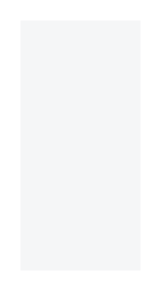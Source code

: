 <mxfile 
  version="25.0.2"
  >
  <diagram
    name="-"
    >
    <mxGraphModel
      grid="1" 
      gridSize="10" 
      guides="1" 
      tooltips="1" 
      connect="1" 
      arrows="1" 
      fold="1" 
      page="1" 
      pageScale="1" 
      pageWidth="1" 
      pageHeight="1" 
      math="0" 
      shadow="0"
      >
      <root>
        <mxCell
          id="page"
          />
        <mxCell
          id="root" 
          parent="page"
          />
        <mxCell
          style="verticalAlign=top;aspect=fixed;align=center;spacingLeft=5;spacingRight=5;spacingBottom=5;strokeColor=none;" 
          id="shape_" 
          parent="root" 
          value=" " 
          vertex="1"
          >
          <mxGeometry
            as="geometry" 
            width="80" 
            height="145" 
            x="0" 
            y="0"
            />
          </mxCell>
        <mxCell
          style="rounded=0;whiteSpace=wrap;html=1;strokeColor=none;strokeWidth=1.5;arcSize=16;fillColor=#F5F6F7;perimeterSpacing=0;imageHeight=24;absoluteArcSize=1;points=[];connectable=0;container=0;align=left;verticalAlign=top;fontSize=12;fontStyle=1;spacingTop=5;spacingLeft=8;" 
          id="legend_" 
          parent="shape_" 
          value=" " 
          vertex="1"
          >
          <mxGeometry
            width="60" 
            height="125" 
            as="geometry" 
            x="10" 
            y="10"
            />
          </mxCell>
        </root>
      </mxGraphModel>
    </diagram>
  </mxfile>